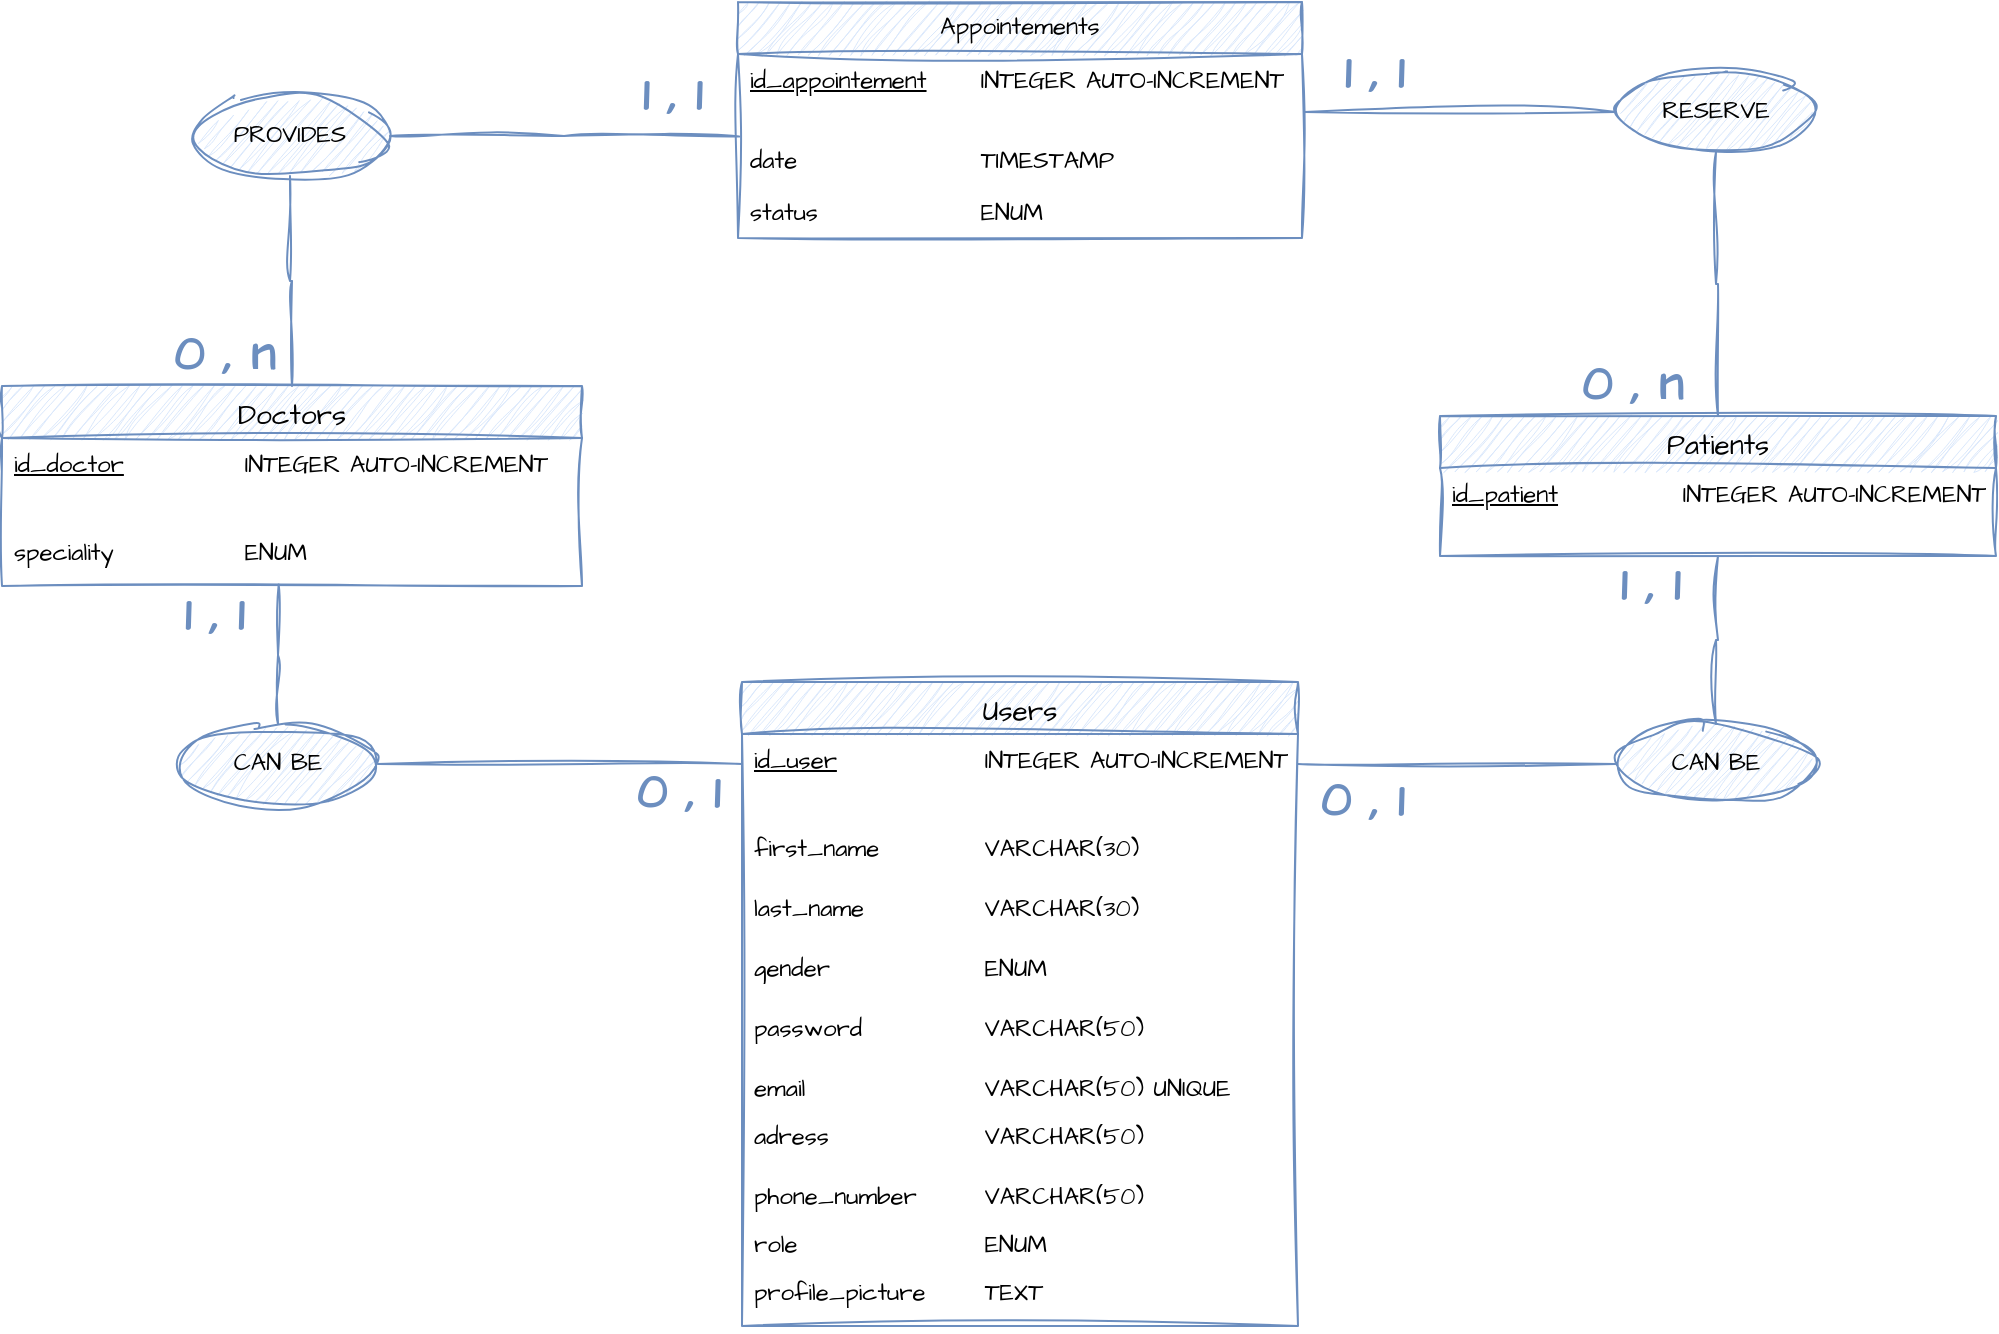 <mxfile version="25.0.3">
  <diagram name="Page-1" id="alxZZVMIQb0VcoKswXgU">
    <mxGraphModel dx="3772" dy="772" grid="0" gridSize="10" guides="1" tooltips="1" connect="1" arrows="1" fold="1" page="1" pageScale="1" pageWidth="1169" pageHeight="827" background="none" math="0" shadow="0">
      <root>
        <mxCell id="0" />
        <mxCell id="1" parent="0" />
        <mxCell id="iMZa6C63IS0iGm1ABZDR-8" style="edgeStyle=orthogonalEdgeStyle;rounded=0;sketch=1;hachureGap=4;jiggle=2;curveFitting=1;orthogonalLoop=1;jettySize=auto;html=1;exitX=0.5;exitY=0;exitDx=0;exitDy=0;entryX=0.5;entryY=1;entryDx=0;entryDy=0;fontFamily=Architects Daughter;fontSource=https%3A%2F%2Ffonts.googleapis.com%2Fcss%3Ffamily%3DArchitects%2BDaughter;fillColor=#dae8fc;strokeColor=#6c8ebf;endArrow=none;endFill=0;" parent="1" source="Q0sIho2IhB4wknDSnB5H-2" target="jdSFswwZCzQ2K8c3czEe-9" edge="1">
          <mxGeometry relative="1" as="geometry" />
        </mxCell>
        <mxCell id="Q0sIho2IhB4wknDSnB5H-2" value="Patients" style="swimlane;fontStyle=0;childLayout=stackLayout;horizontal=1;startSize=26;horizontalStack=0;resizeParent=1;resizeParentMax=0;resizeLast=0;collapsible=1;marginBottom=0;align=center;fontSize=14;sketch=1;hachureGap=4;jiggle=2;curveFitting=1;fontFamily=Architects Daughter;fontSource=https%3A%2F%2Ffonts.googleapis.com%2Fcss%3Ffamily%3DArchitects%2BDaughter;fillColor=#dae8fc;strokeColor=#6c8ebf;" parent="1" vertex="1">
          <mxGeometry x="-1575" y="293" width="278" height="70" as="geometry" />
        </mxCell>
        <mxCell id="Q0sIho2IhB4wknDSnB5H-3" value="&lt;u&gt;id_patient&lt;span style=&quot;white-space: pre;&quot;&gt;&#x9;&lt;span style=&quot;white-space: pre;&quot;&gt;&#x9;&lt;/span&gt;&lt;/span&gt;&lt;/u&gt;INTEGER AUTO-INCREMENT" style="text;strokeColor=none;fillColor=none;spacingLeft=4;spacingRight=4;overflow=hidden;rotatable=0;points=[[0,0.5],[1,0.5]];portConstraint=eastwest;fontSize=12;whiteSpace=wrap;html=1;fontFamily=Architects Daughter;fontSource=https%3A%2F%2Ffonts.googleapis.com%2Fcss%3Ffamily%3DArchitects%2BDaughter;" parent="Q0sIho2IhB4wknDSnB5H-2" vertex="1">
          <mxGeometry y="26" width="278" height="30" as="geometry" />
        </mxCell>
        <mxCell id="Q0sIho2IhB4wknDSnB5H-35" value="" style="text;strokeColor=none;fillColor=none;align=left;verticalAlign=middle;spacingTop=-1;spacingLeft=4;spacingRight=4;rotatable=0;labelPosition=right;points=[];portConstraint=eastwest;fontFamily=Architects Daughter;fontSource=https%3A%2F%2Ffonts.googleapis.com%2Fcss%3Ffamily%3DArchitects%2BDaughter;" parent="Q0sIho2IhB4wknDSnB5H-2" vertex="1">
          <mxGeometry y="56" width="278" height="14" as="geometry" />
        </mxCell>
        <mxCell id="Q0sIho2IhB4wknDSnB5H-12" value="Appointements" style="swimlane;fontStyle=0;childLayout=stackLayout;horizontal=1;startSize=26;fillColor=#dae8fc;horizontalStack=0;resizeParent=1;resizeParentMax=0;resizeLast=0;collapsible=1;marginBottom=0;whiteSpace=wrap;html=1;sketch=1;hachureGap=4;jiggle=2;curveFitting=1;fontFamily=Architects Daughter;fontSource=https%3A%2F%2Ffonts.googleapis.com%2Fcss%3Ffamily%3DArchitects%2BDaughter;strokeColor=#6c8ebf;" parent="1" vertex="1">
          <mxGeometry x="-1926" y="86" width="282" height="118" as="geometry" />
        </mxCell>
        <mxCell id="Q0sIho2IhB4wknDSnB5H-13" value="&lt;u&gt;id_appointement&lt;span style=&quot;white-space: pre;&quot;&gt;&#x9;&lt;/span&gt;&lt;/u&gt;INTEGER AUTO-INCREMENT" style="text;strokeColor=none;fillColor=none;align=left;verticalAlign=top;spacingLeft=4;spacingRight=4;overflow=hidden;rotatable=0;points=[[0,0.5],[1,0.5]];portConstraint=eastwest;whiteSpace=wrap;html=1;fontFamily=Architects Daughter;fontSource=https%3A%2F%2Ffonts.googleapis.com%2Fcss%3Ffamily%3DArchitects%2BDaughter;" parent="Q0sIho2IhB4wknDSnB5H-12" vertex="1">
          <mxGeometry y="26" width="282" height="26" as="geometry" />
        </mxCell>
        <mxCell id="Q0sIho2IhB4wknDSnB5H-33" value="" style="text;strokeColor=none;fillColor=none;align=left;verticalAlign=middle;spacingTop=-1;spacingLeft=4;spacingRight=4;rotatable=0;labelPosition=right;points=[];portConstraint=eastwest;fontFamily=Architects Daughter;fontSource=https%3A%2F%2Ffonts.googleapis.com%2Fcss%3Ffamily%3DArchitects%2BDaughter;" parent="Q0sIho2IhB4wknDSnB5H-12" vertex="1">
          <mxGeometry y="52" width="282" height="14" as="geometry" />
        </mxCell>
        <mxCell id="Q0sIho2IhB4wknDSnB5H-15" value="date&lt;span style=&quot;white-space: pre;&quot;&gt;&#x9;&lt;/span&gt;&lt;span style=&quot;white-space: pre;&quot;&gt;&#x9;&lt;/span&gt;&lt;span style=&quot;white-space: pre;&quot;&gt;&#x9;&lt;/span&gt;TIMESTAMP" style="text;strokeColor=none;fillColor=none;align=left;verticalAlign=top;spacingLeft=4;spacingRight=4;overflow=hidden;rotatable=0;points=[[0,0.5],[1,0.5]];portConstraint=eastwest;whiteSpace=wrap;html=1;fontFamily=Architects Daughter;fontSource=https%3A%2F%2Ffonts.googleapis.com%2Fcss%3Ffamily%3DArchitects%2BDaughter;" parent="Q0sIho2IhB4wknDSnB5H-12" vertex="1">
          <mxGeometry y="66" width="282" height="26" as="geometry" />
        </mxCell>
        <mxCell id="n1Hfq6vUsVu1If5atk3C-1" value="status&lt;span style=&quot;white-space: pre;&quot;&gt;&#x9;&lt;/span&gt;&lt;span style=&quot;white-space: pre;&quot;&gt;&#x9;&lt;/span&gt;&lt;span style=&quot;white-space: pre;&quot;&gt;&#x9;&lt;/span&gt;ENUM" style="text;strokeColor=none;fillColor=none;align=left;verticalAlign=top;spacingLeft=4;spacingRight=4;overflow=hidden;rotatable=0;points=[[0,0.5],[1,0.5]];portConstraint=eastwest;whiteSpace=wrap;html=1;fontFamily=Architects Daughter;fontSource=https%3A%2F%2Ffonts.googleapis.com%2Fcss%3Ffamily%3DArchitects%2BDaughter;" parent="Q0sIho2IhB4wknDSnB5H-12" vertex="1">
          <mxGeometry y="92" width="282" height="26" as="geometry" />
        </mxCell>
        <mxCell id="iMZa6C63IS0iGm1ABZDR-7" style="edgeStyle=orthogonalEdgeStyle;rounded=0;sketch=1;hachureGap=4;jiggle=2;curveFitting=1;orthogonalLoop=1;jettySize=auto;html=1;exitX=0.5;exitY=0;exitDx=0;exitDy=0;entryX=0.5;entryY=1;entryDx=0;entryDy=0;fontFamily=Architects Daughter;fontSource=https%3A%2F%2Ffonts.googleapis.com%2Fcss%3Ffamily%3DArchitects%2BDaughter;fillColor=#dae8fc;strokeColor=#6c8ebf;endArrow=none;endFill=0;" parent="1" source="Q0sIho2IhB4wknDSnB5H-16" target="jdSFswwZCzQ2K8c3czEe-7" edge="1">
          <mxGeometry relative="1" as="geometry" />
        </mxCell>
        <mxCell id="Q0sIho2IhB4wknDSnB5H-16" value="Doctors" style="swimlane;fontStyle=0;childLayout=stackLayout;horizontal=1;startSize=26;horizontalStack=0;resizeParent=1;resizeParentMax=0;resizeLast=0;collapsible=1;marginBottom=0;align=center;fontSize=14;sketch=1;hachureGap=4;jiggle=2;curveFitting=1;fontFamily=Architects Daughter;fontSource=https%3A%2F%2Ffonts.googleapis.com%2Fcss%3Ffamily%3DArchitects%2BDaughter;fillColor=#dae8fc;strokeColor=#6c8ebf;" parent="1" vertex="1">
          <mxGeometry x="-2294" y="278" width="290" height="100" as="geometry" />
        </mxCell>
        <mxCell id="Q0sIho2IhB4wknDSnB5H-17" value="&lt;u&gt;id_doctor&lt;span style=&quot;white-space: pre;&quot;&gt;&#x9;&lt;span style=&quot;white-space: pre;&quot;&gt;&#x9;&lt;/span&gt;&lt;/span&gt;&lt;/u&gt;INTEGER AUTO-INCREMENT" style="text;strokeColor=none;fillColor=none;spacingLeft=4;spacingRight=4;overflow=hidden;rotatable=0;points=[[0,0.5],[1,0.5]];portConstraint=eastwest;fontSize=12;whiteSpace=wrap;html=1;fontFamily=Architects Daughter;fontSource=https%3A%2F%2Ffonts.googleapis.com%2Fcss%3Ffamily%3DArchitects%2BDaughter;" parent="Q0sIho2IhB4wknDSnB5H-16" vertex="1">
          <mxGeometry y="26" width="290" height="30" as="geometry" />
        </mxCell>
        <mxCell id="Q0sIho2IhB4wknDSnB5H-34" value="" style="text;strokeColor=none;fillColor=none;align=left;verticalAlign=middle;spacingTop=-1;spacingLeft=4;spacingRight=4;rotatable=0;labelPosition=right;points=[];portConstraint=eastwest;fontFamily=Architects Daughter;fontSource=https%3A%2F%2Ffonts.googleapis.com%2Fcss%3Ffamily%3DArchitects%2BDaughter;" parent="Q0sIho2IhB4wknDSnB5H-16" vertex="1">
          <mxGeometry y="56" width="290" height="14" as="geometry" />
        </mxCell>
        <mxCell id="Q0sIho2IhB4wknDSnB5H-19" value="speciality&lt;span style=&quot;white-space: pre;&quot;&gt;&#x9;&lt;span style=&quot;white-space: pre;&quot;&gt;&#x9;&lt;/span&gt;&lt;/span&gt;ENUM" style="text;strokeColor=none;fillColor=none;spacingLeft=4;spacingRight=4;overflow=hidden;rotatable=0;points=[[0,0.5],[1,0.5]];portConstraint=eastwest;fontSize=12;whiteSpace=wrap;html=1;fontFamily=Architects Daughter;fontSource=https%3A%2F%2Ffonts.googleapis.com%2Fcss%3Ffamily%3DArchitects%2BDaughter;" parent="Q0sIho2IhB4wknDSnB5H-16" vertex="1">
          <mxGeometry y="70" width="290" height="30" as="geometry" />
        </mxCell>
        <mxCell id="jdSFswwZCzQ2K8c3czEe-7" value="PROVIDES" style="ellipse;whiteSpace=wrap;html=1;align=center;sketch=1;hachureGap=4;jiggle=2;curveFitting=1;fontFamily=Architects Daughter;fontSource=https%3A%2F%2Ffonts.googleapis.com%2Fcss%3Ffamily%3DArchitects%2BDaughter;fillColor=#dae8fc;strokeColor=#6c8ebf;" parent="1" vertex="1">
          <mxGeometry x="-2200" y="133" width="100" height="40" as="geometry" />
        </mxCell>
        <mxCell id="jdSFswwZCzQ2K8c3czEe-9" value="RESERVE" style="ellipse;whiteSpace=wrap;html=1;align=center;sketch=1;hachureGap=4;jiggle=2;curveFitting=1;fontFamily=Architects Daughter;fontSource=https%3A%2F%2Ffonts.googleapis.com%2Fcss%3Ffamily%3DArchitects%2BDaughter;fillColor=#dae8fc;strokeColor=#6c8ebf;" parent="1" vertex="1">
          <mxGeometry x="-1487" y="121" width="100" height="40" as="geometry" />
        </mxCell>
        <mxCell id="jdSFswwZCzQ2K8c3czEe-17" value="Users" style="swimlane;fontStyle=0;childLayout=stackLayout;horizontal=1;startSize=26;horizontalStack=0;resizeParent=1;resizeParentMax=0;resizeLast=0;collapsible=1;marginBottom=0;align=center;fontSize=14;sketch=1;hachureGap=4;jiggle=2;curveFitting=1;fontFamily=Architects Daughter;fontSource=https%3A%2F%2Ffonts.googleapis.com%2Fcss%3Ffamily%3DArchitects%2BDaughter;fillColor=#dae8fc;strokeColor=#6c8ebf;" parent="1" vertex="1">
          <mxGeometry x="-1924" y="426" width="278" height="322" as="geometry" />
        </mxCell>
        <mxCell id="jdSFswwZCzQ2K8c3czEe-18" value="&lt;u&gt;id_user&lt;span style=&quot;white-space: pre;&quot;&gt;&#x9;&lt;span style=&quot;white-space: pre;&quot;&gt;&#x9;&lt;/span&gt;&lt;/span&gt;&lt;/u&gt;INTEGER AUTO-INCREMENT" style="text;strokeColor=none;fillColor=none;spacingLeft=4;spacingRight=4;overflow=hidden;rotatable=0;points=[[0,0.5],[1,0.5]];portConstraint=eastwest;fontSize=12;whiteSpace=wrap;html=1;fontFamily=Architects Daughter;fontSource=https%3A%2F%2Ffonts.googleapis.com%2Fcss%3Ffamily%3DArchitects%2BDaughter;" parent="jdSFswwZCzQ2K8c3czEe-17" vertex="1">
          <mxGeometry y="26" width="278" height="30" as="geometry" />
        </mxCell>
        <mxCell id="jdSFswwZCzQ2K8c3czEe-19" value="" style="text;strokeColor=none;fillColor=none;align=left;verticalAlign=middle;spacingTop=-1;spacingLeft=4;spacingRight=4;rotatable=0;labelPosition=right;points=[];portConstraint=eastwest;fontFamily=Architects Daughter;fontSource=https%3A%2F%2Ffonts.googleapis.com%2Fcss%3Ffamily%3DArchitects%2BDaughter;" parent="jdSFswwZCzQ2K8c3czEe-17" vertex="1">
          <mxGeometry y="56" width="278" height="14" as="geometry" />
        </mxCell>
        <mxCell id="jdSFswwZCzQ2K8c3czEe-20" value="first_name&lt;span style=&quot;white-space: pre;&quot;&gt;&#x9;&lt;span style=&quot;white-space: pre;&quot;&gt;&#x9;&lt;/span&gt;&lt;/span&gt;VARCHAR(30)" style="text;strokeColor=none;fillColor=none;spacingLeft=4;spacingRight=4;overflow=hidden;rotatable=0;points=[[0,0.5],[1,0.5]];portConstraint=eastwest;fontSize=12;whiteSpace=wrap;html=1;fontFamily=Architects Daughter;fontSource=https%3A%2F%2Ffonts.googleapis.com%2Fcss%3Ffamily%3DArchitects%2BDaughter;" parent="jdSFswwZCzQ2K8c3czEe-17" vertex="1">
          <mxGeometry y="70" width="278" height="30" as="geometry" />
        </mxCell>
        <mxCell id="jdSFswwZCzQ2K8c3czEe-21" value="last_name&lt;span style=&quot;white-space: pre;&quot;&gt;&#x9;&lt;span style=&quot;white-space: pre;&quot;&gt;&#x9;&lt;/span&gt;&lt;/span&gt;VARCHAR(30)" style="text;strokeColor=none;fillColor=none;spacingLeft=4;spacingRight=4;overflow=hidden;rotatable=0;points=[[0,0.5],[1,0.5]];portConstraint=eastwest;fontSize=12;whiteSpace=wrap;html=1;fontFamily=Architects Daughter;fontSource=https%3A%2F%2Ffonts.googleapis.com%2Fcss%3Ffamily%3DArchitects%2BDaughter;" parent="jdSFswwZCzQ2K8c3czEe-17" vertex="1">
          <mxGeometry y="100" width="278" height="30" as="geometry" />
        </mxCell>
        <mxCell id="DxlF58V1070O_kGSzrWt-1" value="gender&lt;span style=&quot;white-space: pre;&quot;&gt;&#x9;&lt;span style=&quot;white-space: pre;&quot;&gt;&#x9;&lt;/span&gt;E&lt;/span&gt;NUM" style="text;strokeColor=none;fillColor=none;spacingLeft=4;spacingRight=4;overflow=hidden;rotatable=0;points=[[0,0.5],[1,0.5]];portConstraint=eastwest;fontSize=12;whiteSpace=wrap;html=1;fontFamily=Architects Daughter;fontSource=https%3A%2F%2Ffonts.googleapis.com%2Fcss%3Ffamily%3DArchitects%2BDaughter;" parent="jdSFswwZCzQ2K8c3czEe-17" vertex="1">
          <mxGeometry y="130" width="278" height="30" as="geometry" />
        </mxCell>
        <mxCell id="jdSFswwZCzQ2K8c3czEe-22" value="password&lt;span style=&quot;white-space: pre;&quot;&gt;&#x9;&lt;span style=&quot;white-space: pre;&quot;&gt;&#x9;&lt;/span&gt;&lt;/span&gt;VARCHAR(50)" style="text;strokeColor=none;fillColor=none;spacingLeft=4;spacingRight=4;overflow=hidden;rotatable=0;points=[[0,0.5],[1,0.5]];portConstraint=eastwest;fontSize=12;whiteSpace=wrap;html=1;fontFamily=Architects Daughter;fontSource=https%3A%2F%2Ffonts.googleapis.com%2Fcss%3Ffamily%3DArchitects%2BDaughter;" parent="jdSFswwZCzQ2K8c3czEe-17" vertex="1">
          <mxGeometry y="160" width="278" height="30" as="geometry" />
        </mxCell>
        <mxCell id="jdSFswwZCzQ2K8c3czEe-23" value="email&lt;span style=&quot;white-space: pre;&quot;&gt;&#x9;&lt;/span&gt;&lt;span style=&quot;white-space: pre;&quot;&gt;&#x9;&lt;span style=&quot;white-space: pre;&quot;&gt;&#x9;&lt;/span&gt;&lt;/span&gt;VARCHAR(50) UNIQUE" style="text;strokeColor=none;fillColor=none;spacingLeft=4;spacingRight=4;overflow=hidden;rotatable=0;points=[[0,0.5],[1,0.5]];portConstraint=eastwest;fontSize=12;whiteSpace=wrap;html=1;fontFamily=Architects Daughter;fontSource=https%3A%2F%2Ffonts.googleapis.com%2Fcss%3Ffamily%3DArchitects%2BDaughter;" parent="jdSFswwZCzQ2K8c3czEe-17" vertex="1">
          <mxGeometry y="190" width="278" height="24" as="geometry" />
        </mxCell>
        <mxCell id="jdSFswwZCzQ2K8c3czEe-24" value="adress&lt;span style=&quot;white-space: pre;&quot;&gt;&#x9;&lt;/span&gt;&lt;span style=&quot;white-space: pre;&quot;&gt;&#x9;&lt;/span&gt;VARCHAR(50)" style="text;strokeColor=none;fillColor=none;spacingLeft=4;spacingRight=4;overflow=hidden;rotatable=0;points=[[0,0.5],[1,0.5]];portConstraint=eastwest;fontSize=12;whiteSpace=wrap;html=1;fontFamily=Architects Daughter;fontSource=https%3A%2F%2Ffonts.googleapis.com%2Fcss%3Ffamily%3DArchitects%2BDaughter;" parent="jdSFswwZCzQ2K8c3czEe-17" vertex="1">
          <mxGeometry y="214" width="278" height="30" as="geometry" />
        </mxCell>
        <mxCell id="jdSFswwZCzQ2K8c3czEe-25" value="phone_number&lt;span style=&quot;white-space: pre;&quot;&gt;&#x9;&lt;/span&gt;VARCHAR(50)" style="text;strokeColor=none;fillColor=none;spacingLeft=4;spacingRight=4;overflow=hidden;rotatable=0;points=[[0,0.5],[1,0.5]];portConstraint=eastwest;fontSize=12;whiteSpace=wrap;html=1;fontFamily=Architects Daughter;fontSource=https%3A%2F%2Ffonts.googleapis.com%2Fcss%3Ffamily%3DArchitects%2BDaughter;" parent="jdSFswwZCzQ2K8c3czEe-17" vertex="1">
          <mxGeometry y="244" width="278" height="24" as="geometry" />
        </mxCell>
        <mxCell id="jdSFswwZCzQ2K8c3czEe-26" value="role&lt;span style=&quot;white-space: pre;&quot;&gt;&#x9;&lt;/span&gt;&lt;span style=&quot;white-space: pre;&quot;&gt;&#x9;&lt;/span&gt;&lt;span style=&quot;white-space: pre;&quot;&gt;&#x9;&lt;/span&gt;ENUM" style="text;strokeColor=none;fillColor=none;spacingLeft=4;spacingRight=4;overflow=hidden;rotatable=0;points=[[0,0.5],[1,0.5]];portConstraint=eastwest;fontSize=12;whiteSpace=wrap;html=1;fontFamily=Architects Daughter;fontSource=https%3A%2F%2Ffonts.googleapis.com%2Fcss%3Ffamily%3DArchitects%2BDaughter;" parent="jdSFswwZCzQ2K8c3czEe-17" vertex="1">
          <mxGeometry y="268" width="278" height="24" as="geometry" />
        </mxCell>
        <mxCell id="DxlF58V1070O_kGSzrWt-8" value="profile_picture&lt;span style=&quot;white-space: pre;&quot;&gt;&#x9;T&lt;/span&gt;EXT" style="text;strokeColor=none;fillColor=none;spacingLeft=4;spacingRight=4;overflow=hidden;rotatable=0;points=[[0,0.5],[1,0.5]];portConstraint=eastwest;fontSize=12;whiteSpace=wrap;html=1;fontFamily=Architects Daughter;fontSource=https%3A%2F%2Ffonts.googleapis.com%2Fcss%3Ffamily%3DArchitects%2BDaughter;" parent="jdSFswwZCzQ2K8c3czEe-17" vertex="1">
          <mxGeometry y="292" width="278" height="30" as="geometry" />
        </mxCell>
        <mxCell id="jdSFswwZCzQ2K8c3czEe-51" value="CAN BE" style="ellipse;whiteSpace=wrap;html=1;align=center;sketch=1;hachureGap=4;jiggle=2;curveFitting=1;fontFamily=Architects Daughter;fontSource=https%3A%2F%2Ffonts.googleapis.com%2Fcss%3Ffamily%3DArchitects%2BDaughter;fillColor=#dae8fc;strokeColor=#6c8ebf;" parent="1" vertex="1">
          <mxGeometry x="-2206" y="447" width="100" height="40" as="geometry" />
        </mxCell>
        <mxCell id="jdSFswwZCzQ2K8c3czEe-52" style="edgeStyle=orthogonalEdgeStyle;rounded=0;sketch=1;hachureGap=4;jiggle=2;curveFitting=1;orthogonalLoop=1;jettySize=auto;html=1;exitX=0;exitY=0.5;exitDx=0;exitDy=0;fontFamily=Architects Daughter;fontSource=https%3A%2F%2Ffonts.googleapis.com%2Fcss%3Ffamily%3DArchitects%2BDaughter;fillColor=#dae8fc;strokeColor=#6c8ebf;endArrow=none;endFill=0;" parent="1" source="jdSFswwZCzQ2K8c3czEe-18" target="jdSFswwZCzQ2K8c3czEe-51" edge="1">
          <mxGeometry relative="1" as="geometry" />
        </mxCell>
        <mxCell id="jdSFswwZCzQ2K8c3czEe-54" value="CAN BE" style="ellipse;whiteSpace=wrap;html=1;align=center;sketch=1;hachureGap=4;jiggle=2;curveFitting=1;fontFamily=Architects Daughter;fontSource=https%3A%2F%2Ffonts.googleapis.com%2Fcss%3Ffamily%3DArchitects%2BDaughter;fillColor=#dae8fc;strokeColor=#6c8ebf;" parent="1" vertex="1">
          <mxGeometry x="-1487" y="447" width="100" height="40" as="geometry" />
        </mxCell>
        <mxCell id="jdSFswwZCzQ2K8c3czEe-55" style="edgeStyle=orthogonalEdgeStyle;rounded=0;sketch=1;hachureGap=4;jiggle=2;curveFitting=1;orthogonalLoop=1;jettySize=auto;html=1;exitX=1;exitY=0.5;exitDx=0;exitDy=0;entryX=0;entryY=0.5;entryDx=0;entryDy=0;fontFamily=Architects Daughter;fontSource=https%3A%2F%2Ffonts.googleapis.com%2Fcss%3Ffamily%3DArchitects%2BDaughter;fillColor=#dae8fc;strokeColor=#6c8ebf;endArrow=none;endFill=0;" parent="1" source="jdSFswwZCzQ2K8c3czEe-18" target="jdSFswwZCzQ2K8c3czEe-54" edge="1">
          <mxGeometry relative="1" as="geometry" />
        </mxCell>
        <mxCell id="jdSFswwZCzQ2K8c3czEe-62" style="edgeStyle=orthogonalEdgeStyle;rounded=0;sketch=1;hachureGap=4;jiggle=2;curveFitting=1;orthogonalLoop=1;jettySize=auto;html=1;exitX=0;exitY=0.5;exitDx=0;exitDy=0;entryX=1.005;entryY=0.214;entryDx=0;entryDy=0;entryPerimeter=0;fontFamily=Architects Daughter;fontSource=https%3A%2F%2Ffonts.googleapis.com%2Fcss%3Ffamily%3DArchitects%2BDaughter;endArrow=none;endFill=0;fillColor=#dae8fc;strokeColor=#6c8ebf;" parent="1" source="jdSFswwZCzQ2K8c3czEe-9" target="Q0sIho2IhB4wknDSnB5H-33" edge="1">
          <mxGeometry relative="1" as="geometry" />
        </mxCell>
        <mxCell id="jdSFswwZCzQ2K8c3czEe-63" value="&lt;h1&gt;1 , 1&lt;/h1&gt;" style="text;html=1;align=center;verticalAlign=middle;whiteSpace=wrap;rounded=0;fontFamily=Architects Daughter;fontSource=https%3A%2F%2Ffonts.googleapis.com%2Fcss%3Ffamily%3DArchitects%2BDaughter;fontColor=#6c8ebf;" parent="1" vertex="1">
          <mxGeometry x="-2218" y="378" width="60" height="30" as="geometry" />
        </mxCell>
        <mxCell id="jdSFswwZCzQ2K8c3czEe-64" value="&lt;h1&gt;0 , 1&lt;/h1&gt;" style="text;html=1;align=center;verticalAlign=middle;whiteSpace=wrap;rounded=0;fontFamily=Architects Daughter;fontSource=https%3A%2F%2Ffonts.googleapis.com%2Fcss%3Ffamily%3DArchitects%2BDaughter;fontColor=#6c8ebf;" parent="1" vertex="1">
          <mxGeometry x="-1986" y="467" width="60" height="30" as="geometry" />
        </mxCell>
        <mxCell id="jdSFswwZCzQ2K8c3czEe-65" value="&lt;h1&gt;0 , 1&lt;/h1&gt;" style="text;html=1;align=center;verticalAlign=middle;whiteSpace=wrap;rounded=0;fontFamily=Architects Daughter;fontSource=https%3A%2F%2Ffonts.googleapis.com%2Fcss%3Ffamily%3DArchitects%2BDaughter;fontColor=#6c8ebf;" parent="1" vertex="1">
          <mxGeometry x="-1644" y="471" width="60" height="30" as="geometry" />
        </mxCell>
        <mxCell id="jdSFswwZCzQ2K8c3czEe-66" value="&lt;h1&gt;1 , 1&lt;/h1&gt;" style="text;html=1;align=center;verticalAlign=middle;whiteSpace=wrap;rounded=0;fontFamily=Architects Daughter;fontSource=https%3A%2F%2Ffonts.googleapis.com%2Fcss%3Ffamily%3DArchitects%2BDaughter;fontColor=#6c8ebf;" parent="1" vertex="1">
          <mxGeometry x="-1500" y="363" width="60" height="30" as="geometry" />
        </mxCell>
        <mxCell id="jdSFswwZCzQ2K8c3czEe-69" value="&lt;h1&gt;0 , n&lt;/h1&gt;" style="text;html=1;align=center;verticalAlign=middle;whiteSpace=wrap;rounded=0;fontFamily=Architects Daughter;fontSource=https%3A%2F%2Ffonts.googleapis.com%2Fcss%3Ffamily%3DArchitects%2BDaughter;fontColor=#6c8ebf;" parent="1" vertex="1">
          <mxGeometry x="-1509" y="263" width="60" height="30" as="geometry" />
        </mxCell>
        <mxCell id="jdSFswwZCzQ2K8c3czEe-70" value="&lt;h1&gt;1 , 1&lt;/h1&gt;" style="text;html=1;align=center;verticalAlign=middle;whiteSpace=wrap;rounded=0;fontFamily=Architects Daughter;fontSource=https%3A%2F%2Ffonts.googleapis.com%2Fcss%3Ffamily%3DArchitects%2BDaughter;fontColor=#6c8ebf;" parent="1" vertex="1">
          <mxGeometry x="-1637.92" y="107" width="60" height="30" as="geometry" />
        </mxCell>
        <mxCell id="jdSFswwZCzQ2K8c3czEe-72" value="&lt;h1&gt;0 , n&lt;/h1&gt;" style="text;html=1;align=center;verticalAlign=middle;whiteSpace=wrap;rounded=0;fontFamily=Architects Daughter;fontSource=https%3A%2F%2Ffonts.googleapis.com%2Fcss%3Ffamily%3DArchitects%2BDaughter;fontColor=#6c8ebf;" parent="1" vertex="1">
          <mxGeometry x="-2213" y="248" width="60" height="30" as="geometry" />
        </mxCell>
        <mxCell id="jdSFswwZCzQ2K8c3czEe-73" value="&lt;h1&gt;1 , 1&lt;/h1&gt;" style="text;html=1;align=center;verticalAlign=middle;whiteSpace=wrap;rounded=0;fontFamily=Architects Daughter;fontSource=https%3A%2F%2Ffonts.googleapis.com%2Fcss%3Ffamily%3DArchitects%2BDaughter;fontColor=#6c8ebf;" parent="1" vertex="1">
          <mxGeometry x="-1989" y="118" width="60" height="30" as="geometry" />
        </mxCell>
        <mxCell id="jdSFswwZCzQ2K8c3czEe-83" style="edgeStyle=orthogonalEdgeStyle;rounded=0;sketch=1;hachureGap=4;jiggle=2;curveFitting=1;orthogonalLoop=1;jettySize=auto;html=1;exitX=1;exitY=0.5;exitDx=0;exitDy=0;entryX=0.002;entryY=0.049;entryDx=0;entryDy=0;entryPerimeter=0;fontFamily=Architects Daughter;fontSource=https%3A%2F%2Ffonts.googleapis.com%2Fcss%3Ffamily%3DArchitects%2BDaughter;fillColor=#dae8fc;strokeColor=#6c8ebf;endArrow=none;endFill=0;" parent="1" source="jdSFswwZCzQ2K8c3czEe-7" target="Q0sIho2IhB4wknDSnB5H-15" edge="1">
          <mxGeometry relative="1" as="geometry" />
        </mxCell>
        <mxCell id="iMZa6C63IS0iGm1ABZDR-5" style="edgeStyle=orthogonalEdgeStyle;rounded=0;sketch=1;hachureGap=4;jiggle=2;curveFitting=1;orthogonalLoop=1;jettySize=auto;html=1;exitX=0.5;exitY=0;exitDx=0;exitDy=0;entryX=0.5;entryY=1.007;entryDx=0;entryDy=0;entryPerimeter=0;fontFamily=Architects Daughter;fontSource=https%3A%2F%2Ffonts.googleapis.com%2Fcss%3Ffamily%3DArchitects%2BDaughter;fillColor=#dae8fc;strokeColor=#6c8ebf;endArrow=none;endFill=0;" parent="1" source="jdSFswwZCzQ2K8c3czEe-54" target="Q0sIho2IhB4wknDSnB5H-35" edge="1">
          <mxGeometry relative="1" as="geometry" />
        </mxCell>
        <mxCell id="iMZa6C63IS0iGm1ABZDR-9" style="edgeStyle=orthogonalEdgeStyle;rounded=0;sketch=1;hachureGap=4;jiggle=2;curveFitting=1;orthogonalLoop=1;jettySize=auto;html=1;exitX=0.5;exitY=0;exitDx=0;exitDy=0;entryX=0.477;entryY=0.975;entryDx=0;entryDy=0;entryPerimeter=0;fontFamily=Architects Daughter;fontSource=https%3A%2F%2Ffonts.googleapis.com%2Fcss%3Ffamily%3DArchitects%2BDaughter;fillColor=#dae8fc;strokeColor=#6c8ebf;endArrow=none;endFill=0;" parent="1" source="jdSFswwZCzQ2K8c3czEe-51" target="Q0sIho2IhB4wknDSnB5H-19" edge="1">
          <mxGeometry relative="1" as="geometry" />
        </mxCell>
      </root>
    </mxGraphModel>
  </diagram>
</mxfile>
